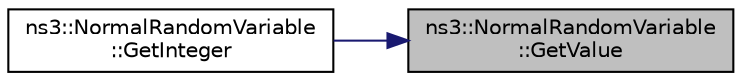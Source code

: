 digraph "ns3::NormalRandomVariable::GetValue"
{
 // LATEX_PDF_SIZE
  edge [fontname="Helvetica",fontsize="10",labelfontname="Helvetica",labelfontsize="10"];
  node [fontname="Helvetica",fontsize="10",shape=record];
  rankdir="RL";
  Node1 [label="ns3::NormalRandomVariable\l::GetValue",height=0.2,width=0.4,color="black", fillcolor="grey75", style="filled", fontcolor="black",tooltip="Returns a random double from a normal distribution with the current mean, variance,..."];
  Node1 -> Node2 [dir="back",color="midnightblue",fontsize="10",style="solid",fontname="Helvetica"];
  Node2 [label="ns3::NormalRandomVariable\l::GetInteger",height=0.2,width=0.4,color="black", fillcolor="white", style="filled",URL="$classns3_1_1_normal_random_variable.html#aed34239c507694029afc7af98eab0672",tooltip="Returns a random unsigned integer from a normal distribution with the specified mean,..."];
}
